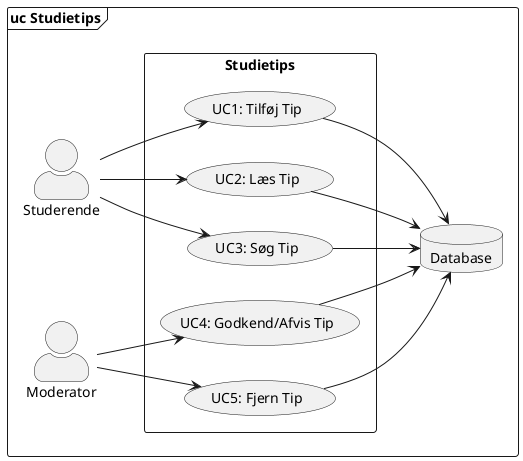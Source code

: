 @startuml
Left to right direction
skinparam actorStyle awesome


frame "uc Studietips" {
actor Studerende

database "Database" as db

Rectangle Studietips {
    usecase "UC1: Tilføj Tip" as US1
    usecase "UC2: Læs Tip" as US2
    usecase "UC3: Søg Tip" as US3
    usecase "UC4: Godkend/Afvis Tip" as US4
    usecase "UC5: Fjern Tip" as US5
}

US1 -[hidden]left- US2
US2 -[hidden]left- US3
US4 -[hidden]left- US5

Studerende --> US1
Studerende --> US2
Studerende --> US3
Moderator --> US4
Moderator --> US5

US1 --> db
US2 --> db
US3 --> db
US4 --> db
US5 --> db
} 
@enduml